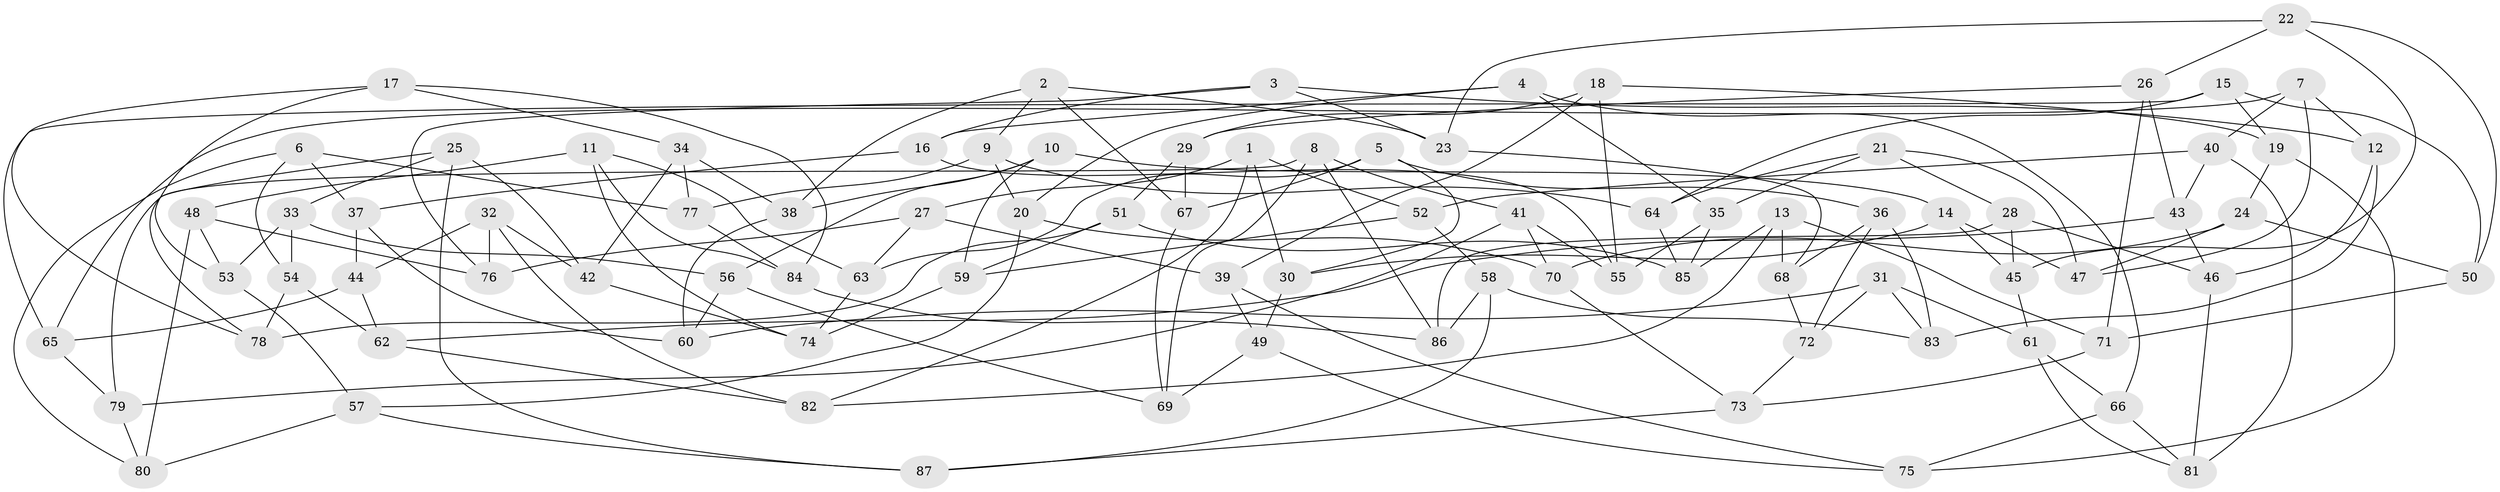 // coarse degree distribution, {4: 0.5576923076923077, 8: 0.057692307692307696, 6: 0.15384615384615385, 11: 0.038461538461538464, 3: 0.07692307692307693, 9: 0.038461538461538464, 7: 0.019230769230769232, 5: 0.057692307692307696}
// Generated by graph-tools (version 1.1) at 2025/20/03/04/25 18:20:54]
// undirected, 87 vertices, 174 edges
graph export_dot {
graph [start="1"]
  node [color=gray90,style=filled];
  1;
  2;
  3;
  4;
  5;
  6;
  7;
  8;
  9;
  10;
  11;
  12;
  13;
  14;
  15;
  16;
  17;
  18;
  19;
  20;
  21;
  22;
  23;
  24;
  25;
  26;
  27;
  28;
  29;
  30;
  31;
  32;
  33;
  34;
  35;
  36;
  37;
  38;
  39;
  40;
  41;
  42;
  43;
  44;
  45;
  46;
  47;
  48;
  49;
  50;
  51;
  52;
  53;
  54;
  55;
  56;
  57;
  58;
  59;
  60;
  61;
  62;
  63;
  64;
  65;
  66;
  67;
  68;
  69;
  70;
  71;
  72;
  73;
  74;
  75;
  76;
  77;
  78;
  79;
  80;
  81;
  82;
  83;
  84;
  85;
  86;
  87;
  1 -- 52;
  1 -- 27;
  1 -- 30;
  1 -- 82;
  2 -- 23;
  2 -- 38;
  2 -- 67;
  2 -- 9;
  3 -- 76;
  3 -- 12;
  3 -- 23;
  3 -- 16;
  4 -- 35;
  4 -- 16;
  4 -- 20;
  4 -- 66;
  5 -- 67;
  5 -- 63;
  5 -- 30;
  5 -- 36;
  6 -- 37;
  6 -- 77;
  6 -- 80;
  6 -- 54;
  7 -- 12;
  7 -- 40;
  7 -- 65;
  7 -- 47;
  8 -- 41;
  8 -- 79;
  8 -- 69;
  8 -- 86;
  9 -- 64;
  9 -- 77;
  9 -- 20;
  10 -- 14;
  10 -- 38;
  10 -- 56;
  10 -- 59;
  11 -- 63;
  11 -- 84;
  11 -- 48;
  11 -- 74;
  12 -- 46;
  12 -- 83;
  13 -- 85;
  13 -- 68;
  13 -- 71;
  13 -- 82;
  14 -- 47;
  14 -- 30;
  14 -- 45;
  15 -- 64;
  15 -- 65;
  15 -- 50;
  15 -- 19;
  16 -- 37;
  16 -- 55;
  17 -- 34;
  17 -- 84;
  17 -- 78;
  17 -- 53;
  18 -- 55;
  18 -- 19;
  18 -- 29;
  18 -- 39;
  19 -- 24;
  19 -- 75;
  20 -- 57;
  20 -- 70;
  21 -- 47;
  21 -- 28;
  21 -- 35;
  21 -- 64;
  22 -- 45;
  22 -- 26;
  22 -- 23;
  22 -- 50;
  23 -- 68;
  24 -- 47;
  24 -- 50;
  24 -- 70;
  25 -- 87;
  25 -- 42;
  25 -- 33;
  25 -- 78;
  26 -- 71;
  26 -- 43;
  26 -- 29;
  27 -- 39;
  27 -- 76;
  27 -- 63;
  28 -- 46;
  28 -- 45;
  28 -- 86;
  29 -- 51;
  29 -- 67;
  30 -- 49;
  31 -- 60;
  31 -- 72;
  31 -- 61;
  31 -- 83;
  32 -- 82;
  32 -- 42;
  32 -- 76;
  32 -- 44;
  33 -- 56;
  33 -- 54;
  33 -- 53;
  34 -- 42;
  34 -- 77;
  34 -- 38;
  35 -- 55;
  35 -- 85;
  36 -- 68;
  36 -- 72;
  36 -- 83;
  37 -- 60;
  37 -- 44;
  38 -- 60;
  39 -- 49;
  39 -- 75;
  40 -- 43;
  40 -- 52;
  40 -- 81;
  41 -- 79;
  41 -- 70;
  41 -- 55;
  42 -- 74;
  43 -- 62;
  43 -- 46;
  44 -- 65;
  44 -- 62;
  45 -- 61;
  46 -- 81;
  48 -- 53;
  48 -- 80;
  48 -- 76;
  49 -- 69;
  49 -- 75;
  50 -- 71;
  51 -- 59;
  51 -- 78;
  51 -- 85;
  52 -- 59;
  52 -- 58;
  53 -- 57;
  54 -- 62;
  54 -- 78;
  56 -- 69;
  56 -- 60;
  57 -- 80;
  57 -- 87;
  58 -- 87;
  58 -- 86;
  58 -- 83;
  59 -- 74;
  61 -- 81;
  61 -- 66;
  62 -- 82;
  63 -- 74;
  64 -- 85;
  65 -- 79;
  66 -- 75;
  66 -- 81;
  67 -- 69;
  68 -- 72;
  70 -- 73;
  71 -- 73;
  72 -- 73;
  73 -- 87;
  77 -- 84;
  79 -- 80;
  84 -- 86;
}
